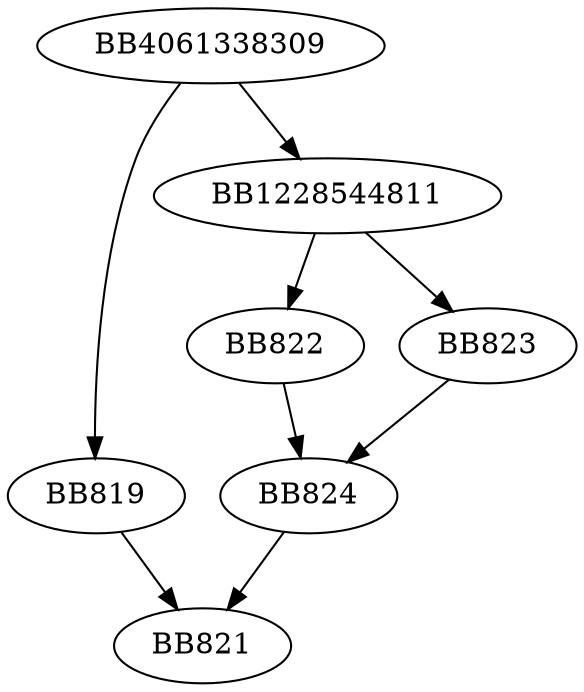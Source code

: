 digraph G{
	BB4061338309->BB819;
	BB4061338309->BB1228544811;
	BB819->BB821;
	BB1228544811->BB822;
	BB1228544811->BB823;
	BB823->BB824;
	BB822->BB824;
	BB824->BB821;
}
